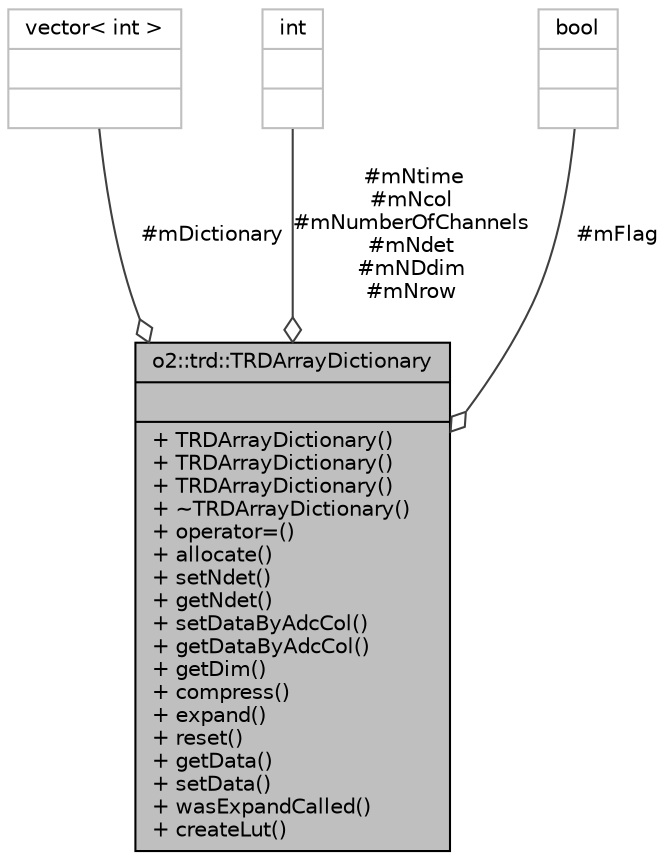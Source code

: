 digraph "o2::trd::TRDArrayDictionary"
{
 // INTERACTIVE_SVG=YES
  bgcolor="transparent";
  edge [fontname="Helvetica",fontsize="10",labelfontname="Helvetica",labelfontsize="10"];
  node [fontname="Helvetica",fontsize="10",shape=record];
  Node1 [label="{o2::trd::TRDArrayDictionary\n||+ TRDArrayDictionary()\l+ TRDArrayDictionary()\l+ TRDArrayDictionary()\l+ ~TRDArrayDictionary()\l+ operator=()\l+ allocate()\l+ setNdet()\l+ getNdet()\l+ setDataByAdcCol()\l+ getDataByAdcCol()\l+ getDim()\l+ compress()\l+ expand()\l+ reset()\l+ getData()\l+ setData()\l+ wasExpandCalled()\l+ createLut()\l}",height=0.2,width=0.4,color="black", fillcolor="grey75", style="filled" fontcolor="black"];
  Node2 -> Node1 [color="grey25",fontsize="10",style="solid",label=" #mDictionary" ,arrowhead="odiamond",fontname="Helvetica"];
  Node2 [label="{vector\< int \>\n||}",height=0.2,width=0.4,color="grey75"];
  Node3 -> Node1 [color="grey25",fontsize="10",style="solid",label=" #mNtime\n#mNcol\n#mNumberOfChannels\n#mNdet\n#mNDdim\n#mNrow" ,arrowhead="odiamond",fontname="Helvetica"];
  Node3 [label="{int\n||}",height=0.2,width=0.4,color="grey75"];
  Node4 -> Node1 [color="grey25",fontsize="10",style="solid",label=" #mFlag" ,arrowhead="odiamond",fontname="Helvetica"];
  Node4 [label="{bool\n||}",height=0.2,width=0.4,color="grey75"];
}
